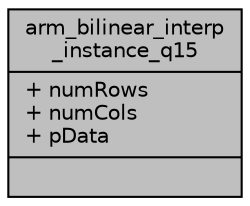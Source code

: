 digraph "arm_bilinear_interp_instance_q15"
{
  edge [fontname="Helvetica",fontsize="10",labelfontname="Helvetica",labelfontsize="10"];
  node [fontname="Helvetica",fontsize="10",shape=record];
  Node1 [label="{arm_bilinear_interp\l_instance_q15\n|+ numRows\l+ numCols\l+ pData\l|}",height=0.2,width=0.4,color="black", fillcolor="grey75", style="filled", fontcolor="black"];
}
